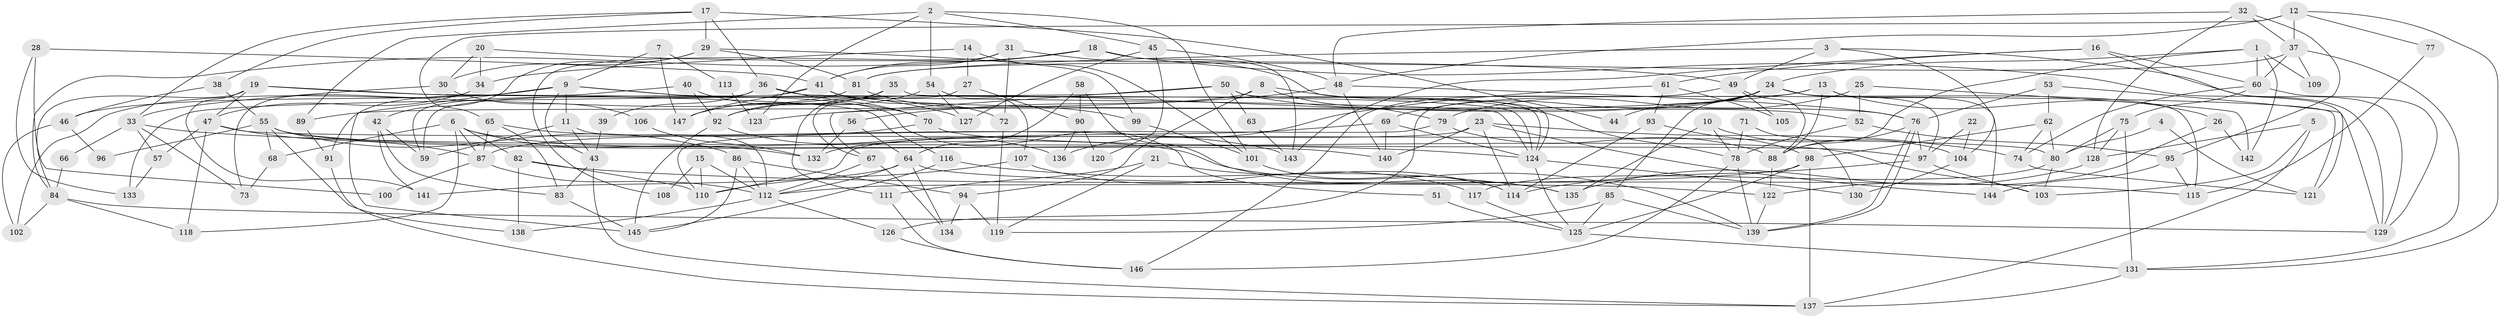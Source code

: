 // coarse degree distribution, {3: 0.1553398058252427, 4: 0.24271844660194175, 6: 0.1553398058252427, 2: 0.08737864077669903, 5: 0.23300970873786409, 7: 0.07766990291262135, 9: 0.019417475728155338, 11: 0.019417475728155338, 8: 0.009708737864077669}
// Generated by graph-tools (version 1.1) at 2025/37/03/04/25 23:37:10]
// undirected, 147 vertices, 294 edges
graph export_dot {
  node [color=gray90,style=filled];
  1;
  2;
  3;
  4;
  5;
  6;
  7;
  8;
  9;
  10;
  11;
  12;
  13;
  14;
  15;
  16;
  17;
  18;
  19;
  20;
  21;
  22;
  23;
  24;
  25;
  26;
  27;
  28;
  29;
  30;
  31;
  32;
  33;
  34;
  35;
  36;
  37;
  38;
  39;
  40;
  41;
  42;
  43;
  44;
  45;
  46;
  47;
  48;
  49;
  50;
  51;
  52;
  53;
  54;
  55;
  56;
  57;
  58;
  59;
  60;
  61;
  62;
  63;
  64;
  65;
  66;
  67;
  68;
  69;
  70;
  71;
  72;
  73;
  74;
  75;
  76;
  77;
  78;
  79;
  80;
  81;
  82;
  83;
  84;
  85;
  86;
  87;
  88;
  89;
  90;
  91;
  92;
  93;
  94;
  95;
  96;
  97;
  98;
  99;
  100;
  101;
  102;
  103;
  104;
  105;
  106;
  107;
  108;
  109;
  110;
  111;
  112;
  113;
  114;
  115;
  116;
  117;
  118;
  119;
  120;
  121;
  122;
  123;
  124;
  125;
  126;
  127;
  128;
  129;
  130;
  131;
  132;
  133;
  134;
  135;
  136;
  137;
  138;
  139;
  140;
  141;
  142;
  143;
  144;
  145;
  146;
  147;
  1 -- 24;
  1 -- 88;
  1 -- 60;
  1 -- 109;
  1 -- 142;
  2 -- 89;
  2 -- 45;
  2 -- 54;
  2 -- 101;
  2 -- 123;
  3 -- 129;
  3 -- 49;
  3 -- 81;
  3 -- 104;
  4 -- 80;
  4 -- 121;
  5 -- 103;
  5 -- 137;
  5 -- 128;
  6 -- 82;
  6 -- 87;
  6 -- 68;
  6 -- 118;
  6 -- 132;
  6 -- 139;
  7 -- 9;
  7 -- 147;
  7 -- 113;
  8 -- 78;
  8 -- 79;
  8 -- 89;
  8 -- 94;
  9 -- 43;
  9 -- 11;
  9 -- 46;
  9 -- 51;
  9 -- 127;
  9 -- 145;
  10 -- 135;
  10 -- 78;
  10 -- 104;
  11 -- 112;
  11 -- 59;
  11 -- 43;
  12 -- 37;
  12 -- 131;
  12 -- 48;
  12 -- 65;
  12 -- 77;
  13 -- 88;
  13 -- 144;
  13 -- 26;
  13 -- 123;
  13 -- 126;
  14 -- 27;
  14 -- 101;
  14 -- 34;
  15 -- 110;
  15 -- 112;
  15 -- 108;
  16 -- 143;
  16 -- 60;
  16 -- 61;
  16 -- 121;
  17 -- 29;
  17 -- 38;
  17 -- 33;
  17 -- 36;
  17 -- 44;
  18 -- 129;
  18 -- 84;
  18 -- 41;
  18 -- 143;
  19 -- 47;
  19 -- 124;
  19 -- 84;
  19 -- 116;
  19 -- 141;
  20 -- 34;
  20 -- 30;
  20 -- 49;
  21 -- 119;
  21 -- 114;
  21 -- 111;
  22 -- 97;
  22 -- 104;
  23 -- 110;
  23 -- 114;
  23 -- 74;
  23 -- 140;
  23 -- 144;
  24 -- 69;
  24 -- 115;
  24 -- 44;
  24 -- 85;
  24 -- 92;
  24 -- 97;
  25 -- 142;
  25 -- 52;
  25 -- 79;
  26 -- 122;
  26 -- 142;
  27 -- 67;
  27 -- 90;
  28 -- 41;
  28 -- 133;
  28 -- 100;
  29 -- 81;
  29 -- 42;
  29 -- 30;
  29 -- 99;
  30 -- 33;
  30 -- 106;
  31 -- 41;
  31 -- 124;
  31 -- 72;
  31 -- 108;
  32 -- 48;
  32 -- 37;
  32 -- 95;
  32 -- 128;
  33 -- 73;
  33 -- 57;
  33 -- 66;
  33 -- 124;
  34 -- 47;
  34 -- 73;
  35 -- 121;
  35 -- 92;
  35 -- 111;
  35 -- 147;
  36 -- 124;
  36 -- 39;
  36 -- 59;
  36 -- 70;
  37 -- 131;
  37 -- 60;
  37 -- 81;
  37 -- 109;
  38 -- 55;
  38 -- 46;
  39 -- 43;
  40 -- 70;
  40 -- 92;
  40 -- 91;
  41 -- 76;
  41 -- 59;
  41 -- 72;
  41 -- 147;
  42 -- 83;
  42 -- 59;
  42 -- 141;
  43 -- 137;
  43 -- 83;
  45 -- 127;
  45 -- 48;
  45 -- 120;
  46 -- 102;
  46 -- 96;
  47 -- 87;
  47 -- 80;
  47 -- 57;
  47 -- 118;
  48 -- 56;
  48 -- 76;
  48 -- 140;
  49 -- 88;
  49 -- 105;
  49 -- 146;
  50 -- 124;
  50 -- 67;
  50 -- 52;
  50 -- 63;
  50 -- 133;
  51 -- 125;
  52 -- 78;
  52 -- 95;
  53 -- 62;
  53 -- 76;
  53 -- 129;
  54 -- 147;
  54 -- 107;
  54 -- 127;
  55 -- 86;
  55 -- 140;
  55 -- 68;
  55 -- 96;
  55 -- 103;
  55 -- 138;
  56 -- 132;
  56 -- 64;
  57 -- 133;
  58 -- 135;
  58 -- 64;
  58 -- 90;
  60 -- 129;
  60 -- 74;
  60 -- 75;
  61 -- 93;
  61 -- 105;
  61 -- 136;
  62 -- 80;
  62 -- 74;
  62 -- 98;
  63 -- 143;
  64 -- 141;
  64 -- 112;
  64 -- 122;
  64 -- 134;
  65 -- 87;
  65 -- 83;
  65 -- 143;
  66 -- 84;
  67 -- 112;
  67 -- 134;
  68 -- 73;
  69 -- 124;
  69 -- 140;
  69 -- 132;
  70 -- 97;
  70 -- 87;
  71 -- 130;
  71 -- 78;
  72 -- 119;
  74 -- 121;
  75 -- 128;
  75 -- 80;
  75 -- 131;
  76 -- 139;
  76 -- 139;
  76 -- 88;
  76 -- 97;
  77 -- 115;
  78 -- 139;
  78 -- 146;
  79 -- 88;
  79 -- 110;
  80 -- 103;
  80 -- 117;
  81 -- 99;
  81 -- 102;
  82 -- 138;
  82 -- 110;
  82 -- 115;
  83 -- 145;
  84 -- 118;
  84 -- 102;
  84 -- 129;
  85 -- 139;
  85 -- 119;
  85 -- 125;
  86 -- 94;
  86 -- 145;
  86 -- 112;
  87 -- 112;
  87 -- 100;
  88 -- 122;
  89 -- 91;
  90 -- 136;
  90 -- 120;
  91 -- 137;
  92 -- 145;
  92 -- 136;
  93 -- 114;
  93 -- 98;
  94 -- 119;
  94 -- 134;
  95 -- 115;
  95 -- 144;
  97 -- 103;
  97 -- 114;
  98 -- 112;
  98 -- 125;
  98 -- 137;
  99 -- 101;
  101 -- 114;
  104 -- 130;
  106 -- 132;
  107 -- 117;
  107 -- 110;
  111 -- 146;
  112 -- 126;
  112 -- 138;
  113 -- 123;
  116 -- 145;
  116 -- 135;
  117 -- 125;
  122 -- 139;
  124 -- 125;
  124 -- 130;
  125 -- 131;
  126 -- 146;
  128 -- 135;
  131 -- 137;
}
